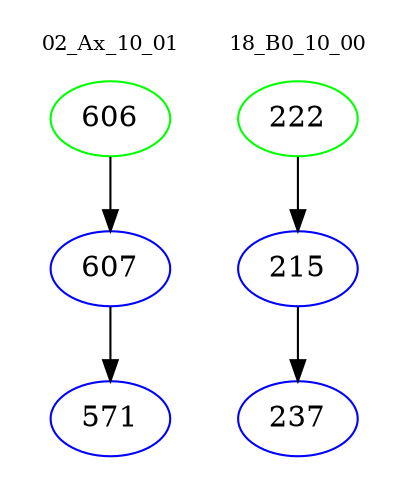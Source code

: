 digraph{
subgraph cluster_0 {
color = white
label = "02_Ax_10_01";
fontsize=10;
T0_606 [label="606", color="green"]
T0_606 -> T0_607 [color="black"]
T0_607 [label="607", color="blue"]
T0_607 -> T0_571 [color="black"]
T0_571 [label="571", color="blue"]
}
subgraph cluster_1 {
color = white
label = "18_B0_10_00";
fontsize=10;
T1_222 [label="222", color="green"]
T1_222 -> T1_215 [color="black"]
T1_215 [label="215", color="blue"]
T1_215 -> T1_237 [color="black"]
T1_237 [label="237", color="blue"]
}
}
